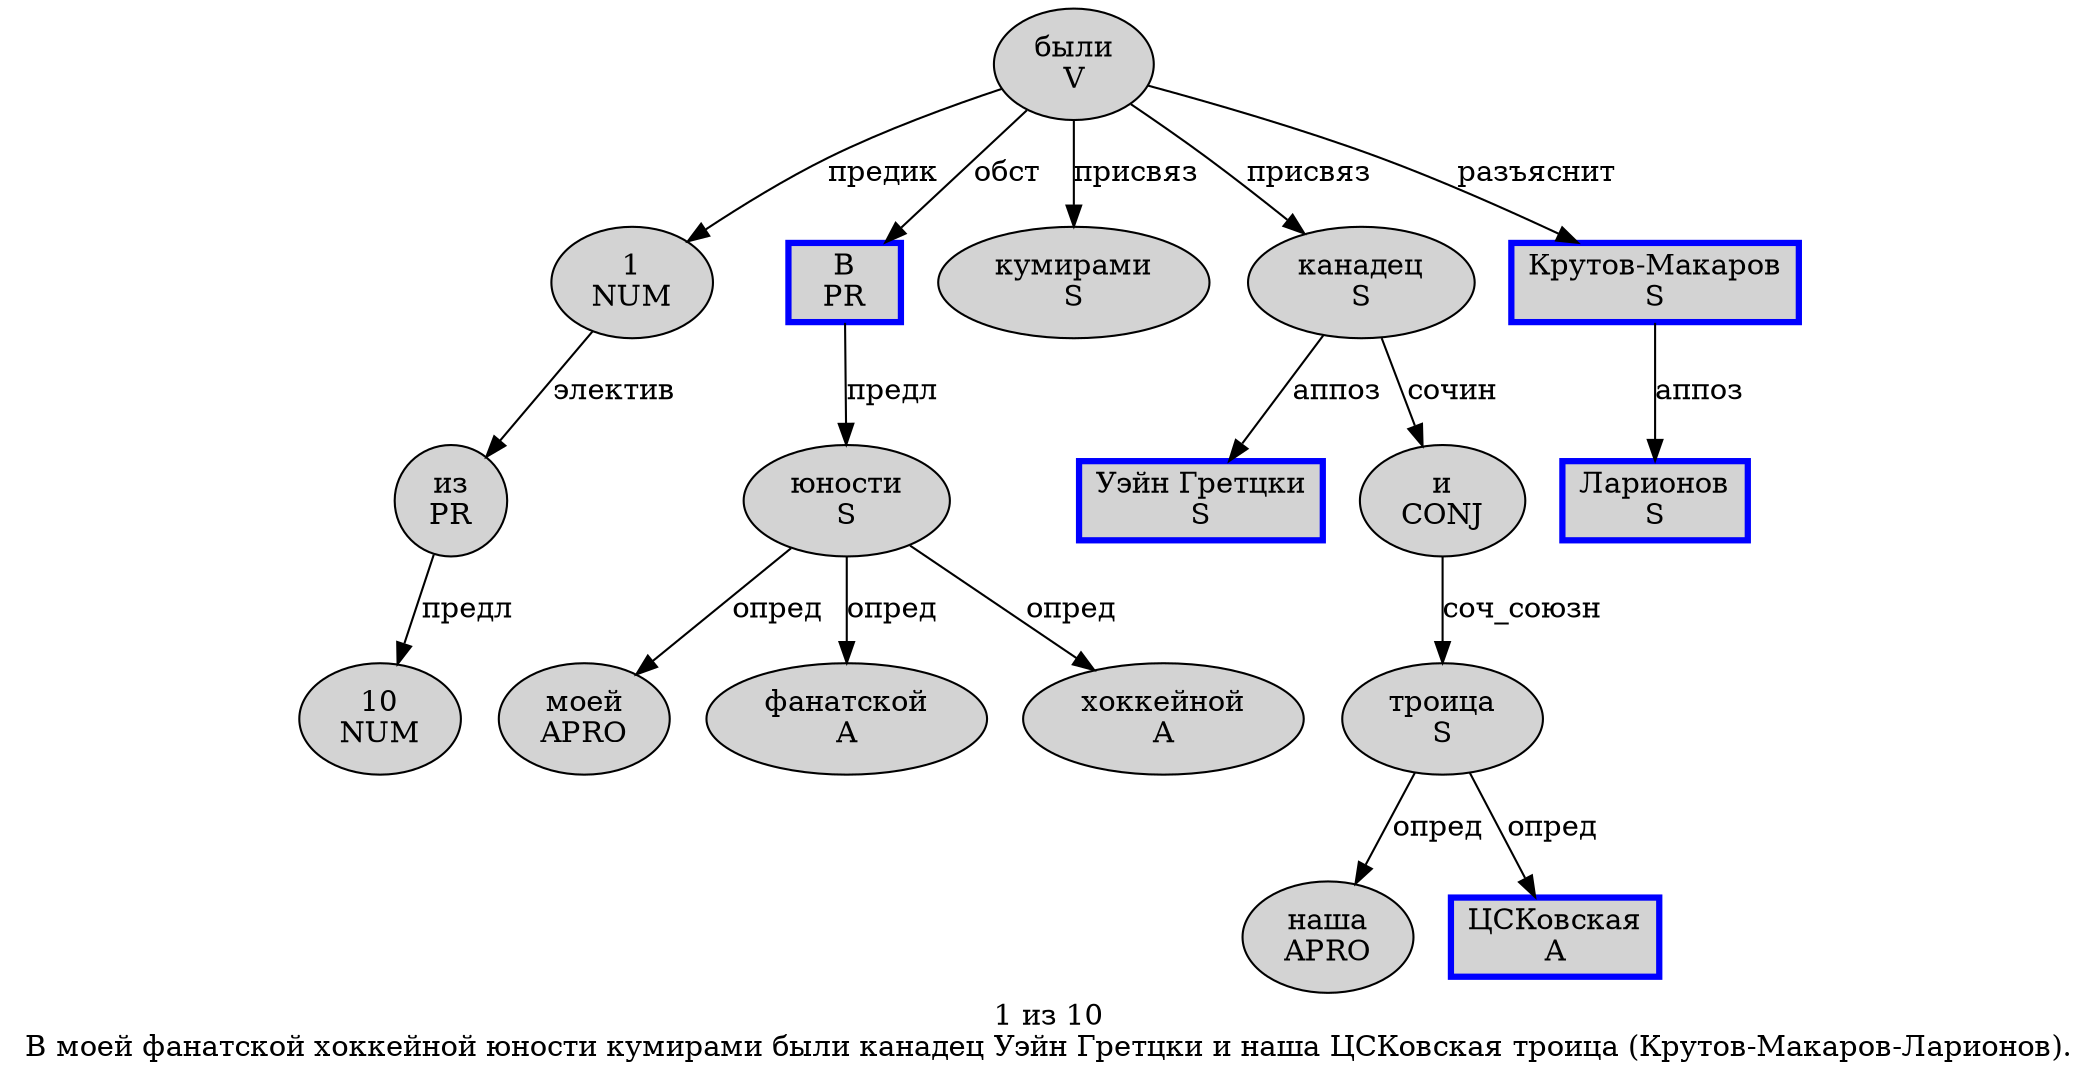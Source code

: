 digraph SENTENCE_3630 {
	graph [label="1 из 10
В моей фанатской хоккейной юности кумирами были канадец Уэйн Гретцки и наша ЦСКовская троица (Крутов-Макаров-Ларионов)."]
	node [style=filled]
		0 [label="1
NUM" color="" fillcolor=lightgray penwidth=1 shape=ellipse]
		1 [label="из
PR" color="" fillcolor=lightgray penwidth=1 shape=ellipse]
		2 [label="10
NUM" color="" fillcolor=lightgray penwidth=1 shape=ellipse]
		3 [label="В
PR" color=blue fillcolor=lightgray penwidth=3 shape=box]
		4 [label="моей
APRO" color="" fillcolor=lightgray penwidth=1 shape=ellipse]
		5 [label="фанатской
A" color="" fillcolor=lightgray penwidth=1 shape=ellipse]
		6 [label="хоккейной
A" color="" fillcolor=lightgray penwidth=1 shape=ellipse]
		7 [label="юности
S" color="" fillcolor=lightgray penwidth=1 shape=ellipse]
		8 [label="кумирами
S" color="" fillcolor=lightgray penwidth=1 shape=ellipse]
		9 [label="были
V" color="" fillcolor=lightgray penwidth=1 shape=ellipse]
		10 [label="канадец
S" color="" fillcolor=lightgray penwidth=1 shape=ellipse]
		11 [label="Уэйн Гретцки
S" color=blue fillcolor=lightgray penwidth=3 shape=box]
		12 [label="и
CONJ" color="" fillcolor=lightgray penwidth=1 shape=ellipse]
		13 [label="наша
APRO" color="" fillcolor=lightgray penwidth=1 shape=ellipse]
		14 [label="ЦСКовская
A" color=blue fillcolor=lightgray penwidth=3 shape=box]
		15 [label="троица
S" color="" fillcolor=lightgray penwidth=1 shape=ellipse]
		17 [label="Крутов-Макаров
S" color=blue fillcolor=lightgray penwidth=3 shape=box]
		19 [label="Ларионов
S" color=blue fillcolor=lightgray penwidth=3 shape=box]
			0 -> 1 [label="электив"]
			10 -> 11 [label="аппоз"]
			10 -> 12 [label="сочин"]
			3 -> 7 [label="предл"]
			12 -> 15 [label="соч_союзн"]
			1 -> 2 [label="предл"]
			15 -> 13 [label="опред"]
			15 -> 14 [label="опред"]
			17 -> 19 [label="аппоз"]
			9 -> 0 [label="предик"]
			9 -> 3 [label="обст"]
			9 -> 8 [label="присвяз"]
			9 -> 10 [label="присвяз"]
			9 -> 17 [label="разъяснит"]
			7 -> 4 [label="опред"]
			7 -> 5 [label="опред"]
			7 -> 6 [label="опред"]
}